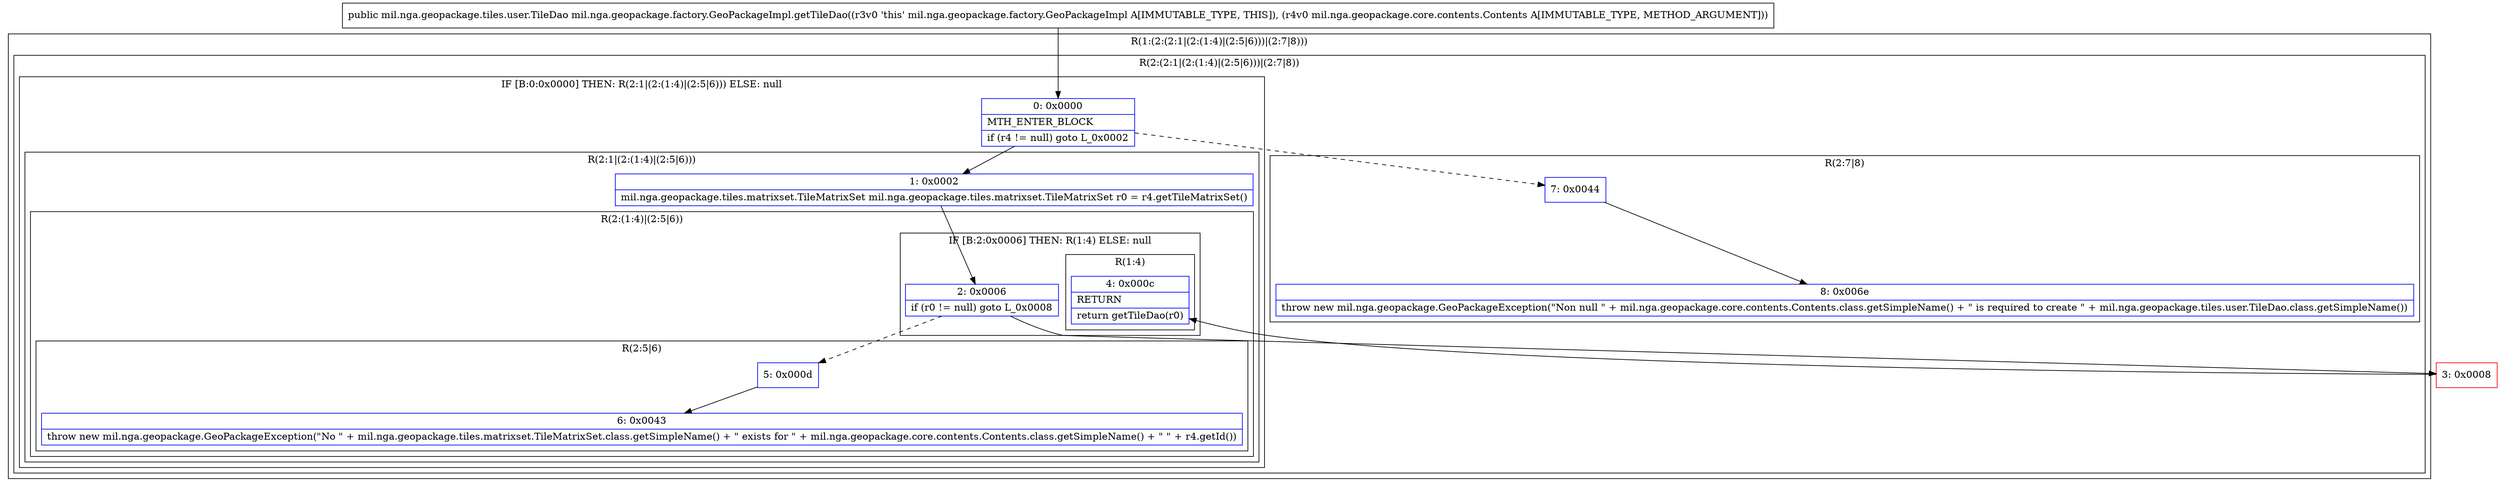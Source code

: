 digraph "CFG formil.nga.geopackage.factory.GeoPackageImpl.getTileDao(Lmil\/nga\/geopackage\/core\/contents\/Contents;)Lmil\/nga\/geopackage\/tiles\/user\/TileDao;" {
subgraph cluster_Region_698191624 {
label = "R(1:(2:(2:1|(2:(1:4)|(2:5|6)))|(2:7|8)))";
node [shape=record,color=blue];
subgraph cluster_Region_1318054559 {
label = "R(2:(2:1|(2:(1:4)|(2:5|6)))|(2:7|8))";
node [shape=record,color=blue];
subgraph cluster_IfRegion_1458139521 {
label = "IF [B:0:0x0000] THEN: R(2:1|(2:(1:4)|(2:5|6))) ELSE: null";
node [shape=record,color=blue];
Node_0 [shape=record,label="{0\:\ 0x0000|MTH_ENTER_BLOCK\l|if (r4 != null) goto L_0x0002\l}"];
subgraph cluster_Region_1469085055 {
label = "R(2:1|(2:(1:4)|(2:5|6)))";
node [shape=record,color=blue];
Node_1 [shape=record,label="{1\:\ 0x0002|mil.nga.geopackage.tiles.matrixset.TileMatrixSet mil.nga.geopackage.tiles.matrixset.TileMatrixSet r0 = r4.getTileMatrixSet()\l}"];
subgraph cluster_Region_862001602 {
label = "R(2:(1:4)|(2:5|6))";
node [shape=record,color=blue];
subgraph cluster_IfRegion_1733573721 {
label = "IF [B:2:0x0006] THEN: R(1:4) ELSE: null";
node [shape=record,color=blue];
Node_2 [shape=record,label="{2\:\ 0x0006|if (r0 != null) goto L_0x0008\l}"];
subgraph cluster_Region_1656521704 {
label = "R(1:4)";
node [shape=record,color=blue];
Node_4 [shape=record,label="{4\:\ 0x000c|RETURN\l|return getTileDao(r0)\l}"];
}
}
subgraph cluster_Region_1983980905 {
label = "R(2:5|6)";
node [shape=record,color=blue];
Node_5 [shape=record,label="{5\:\ 0x000d}"];
Node_6 [shape=record,label="{6\:\ 0x0043|throw new mil.nga.geopackage.GeoPackageException(\"No \" + mil.nga.geopackage.tiles.matrixset.TileMatrixSet.class.getSimpleName() + \" exists for \" + mil.nga.geopackage.core.contents.Contents.class.getSimpleName() + \" \" + r4.getId())\l}"];
}
}
}
}
subgraph cluster_Region_1194058284 {
label = "R(2:7|8)";
node [shape=record,color=blue];
Node_7 [shape=record,label="{7\:\ 0x0044}"];
Node_8 [shape=record,label="{8\:\ 0x006e|throw new mil.nga.geopackage.GeoPackageException(\"Non null \" + mil.nga.geopackage.core.contents.Contents.class.getSimpleName() + \" is required to create \" + mil.nga.geopackage.tiles.user.TileDao.class.getSimpleName())\l}"];
}
}
}
Node_3 [shape=record,color=red,label="{3\:\ 0x0008}"];
MethodNode[shape=record,label="{public mil.nga.geopackage.tiles.user.TileDao mil.nga.geopackage.factory.GeoPackageImpl.getTileDao((r3v0 'this' mil.nga.geopackage.factory.GeoPackageImpl A[IMMUTABLE_TYPE, THIS]), (r4v0 mil.nga.geopackage.core.contents.Contents A[IMMUTABLE_TYPE, METHOD_ARGUMENT])) }"];
MethodNode -> Node_0;
Node_0 -> Node_1;
Node_0 -> Node_7[style=dashed];
Node_1 -> Node_2;
Node_2 -> Node_3;
Node_2 -> Node_5[style=dashed];
Node_5 -> Node_6;
Node_7 -> Node_8;
Node_3 -> Node_4;
}

